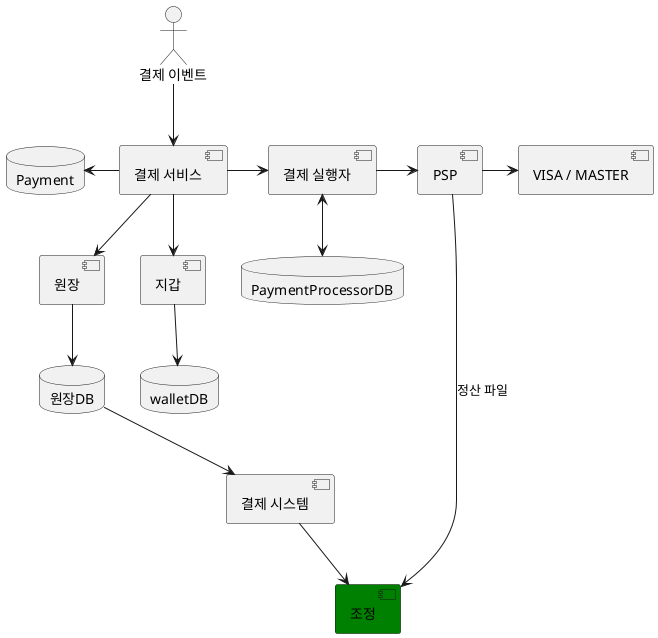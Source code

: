 @startuml
actor "결제 이벤트"
component "결제 서비스"
component "결제 실행자"
component 원장
component 지갑
component PSP
component "VISA / MASTER"
database Payment
database PaymentProcessorDB
database walletDB
database 원장DB
component "결제 시스템"
"결제 이벤트" -down-> "결제 서비스"
"결제 서비스" -left-> Payment
"결제 서비스" -right-> "결제 실행자"
"결제 실행자" <-down-> PaymentProcessorDB
"결제 실행자" -right-> PSP
PSP -> "VISA / MASTER"
"결제 서비스" -down-> 지갑
지갑 -down-> walletDB
"결제 서비스" -down-> 원장
원장 -down-> 원장DB
원장DB --> "결제 시스템"
component 조정 #GREEN
"결제 시스템" --> 조정
PSP --> 조정 : 정산 파일
@enduml